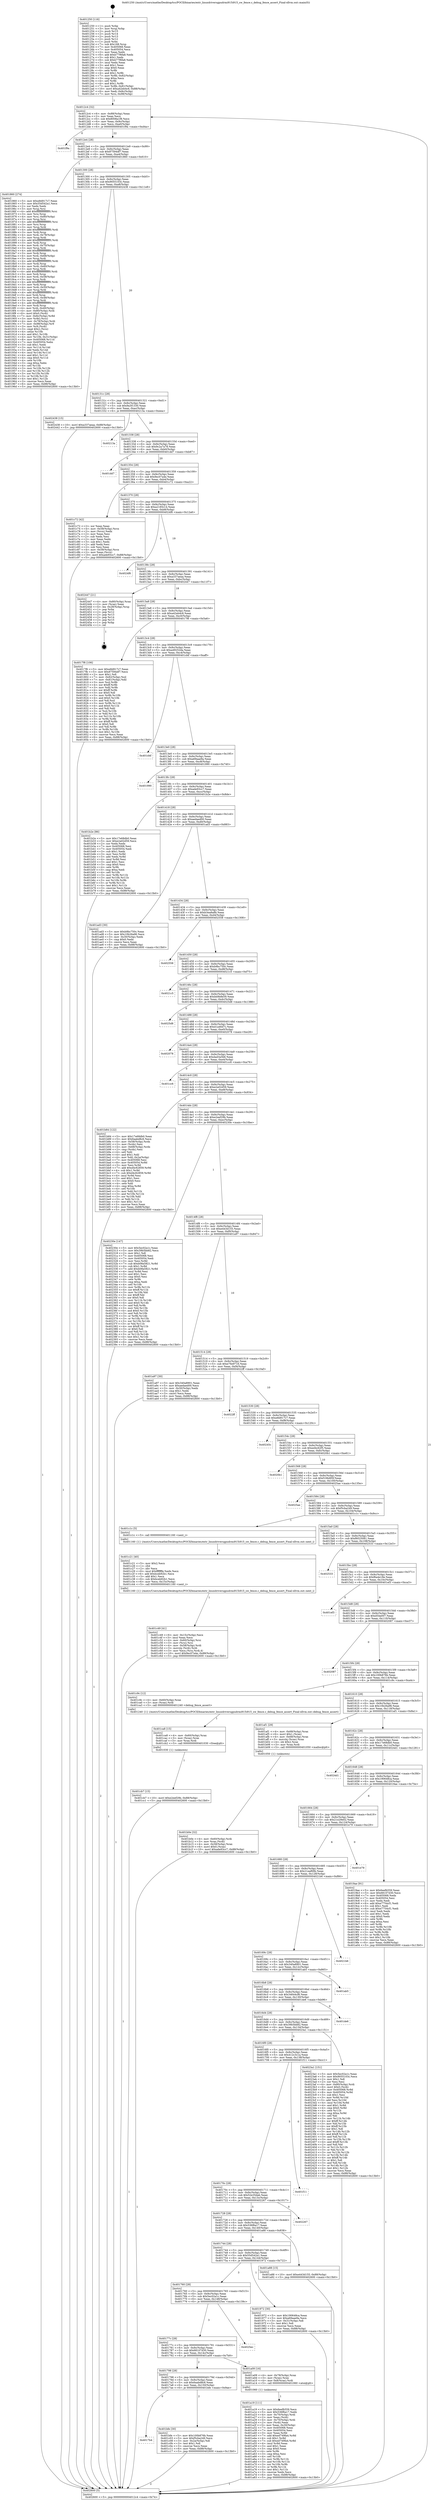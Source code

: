 digraph "0x401250" {
  label = "0x401250 (/mnt/c/Users/mathe/Desktop/tcc/POCII/binaries/extr_linuxdriversgpudrmi915i915_sw_fence.c_debug_fence_assert_Final-ollvm.out::main(0))"
  labelloc = "t"
  node[shape=record]

  Entry [label="",width=0.3,height=0.3,shape=circle,fillcolor=black,style=filled]
  "0x4012c4" [label="{
     0x4012c4 [32]\l
     | [instrs]\l
     &nbsp;&nbsp;0x4012c4 \<+6\>: mov -0x88(%rbp),%eax\l
     &nbsp;&nbsp;0x4012ca \<+2\>: mov %eax,%ecx\l
     &nbsp;&nbsp;0x4012cc \<+6\>: sub $0x8008a1f8,%ecx\l
     &nbsp;&nbsp;0x4012d2 \<+6\>: mov %eax,-0x9c(%rbp)\l
     &nbsp;&nbsp;0x4012d8 \<+6\>: mov %ecx,-0xa0(%rbp)\l
     &nbsp;&nbsp;0x4012de \<+6\>: je 0000000000401f9a \<main+0xd4a\>\l
  }"]
  "0x401f9a" [label="{
     0x401f9a\l
  }", style=dashed]
  "0x4012e4" [label="{
     0x4012e4 [28]\l
     | [instrs]\l
     &nbsp;&nbsp;0x4012e4 \<+5\>: jmp 00000000004012e9 \<main+0x99\>\l
     &nbsp;&nbsp;0x4012e9 \<+6\>: mov -0x9c(%rbp),%eax\l
     &nbsp;&nbsp;0x4012ef \<+5\>: sub $0x87594df7,%eax\l
     &nbsp;&nbsp;0x4012f4 \<+6\>: mov %eax,-0xa4(%rbp)\l
     &nbsp;&nbsp;0x4012fa \<+6\>: je 0000000000401860 \<main+0x610\>\l
  }"]
  Exit [label="",width=0.3,height=0.3,shape=circle,fillcolor=black,style=filled,peripheries=2]
  "0x401860" [label="{
     0x401860 [274]\l
     | [instrs]\l
     &nbsp;&nbsp;0x401860 \<+5\>: mov $0xe8d917c7,%eax\l
     &nbsp;&nbsp;0x401865 \<+5\>: mov $0x55d542a1,%ecx\l
     &nbsp;&nbsp;0x40186a \<+2\>: xor %edx,%edx\l
     &nbsp;&nbsp;0x40186c \<+3\>: mov %rsp,%rsi\l
     &nbsp;&nbsp;0x40186f \<+4\>: add $0xfffffffffffffff0,%rsi\l
     &nbsp;&nbsp;0x401873 \<+3\>: mov %rsi,%rsp\l
     &nbsp;&nbsp;0x401876 \<+4\>: mov %rsi,-0x80(%rbp)\l
     &nbsp;&nbsp;0x40187a \<+3\>: mov %rsp,%rsi\l
     &nbsp;&nbsp;0x40187d \<+4\>: add $0xfffffffffffffff0,%rsi\l
     &nbsp;&nbsp;0x401881 \<+3\>: mov %rsi,%rsp\l
     &nbsp;&nbsp;0x401884 \<+3\>: mov %rsp,%rdi\l
     &nbsp;&nbsp;0x401887 \<+4\>: add $0xfffffffffffffff0,%rdi\l
     &nbsp;&nbsp;0x40188b \<+3\>: mov %rdi,%rsp\l
     &nbsp;&nbsp;0x40188e \<+4\>: mov %rdi,-0x78(%rbp)\l
     &nbsp;&nbsp;0x401892 \<+3\>: mov %rsp,%rdi\l
     &nbsp;&nbsp;0x401895 \<+4\>: add $0xfffffffffffffff0,%rdi\l
     &nbsp;&nbsp;0x401899 \<+3\>: mov %rdi,%rsp\l
     &nbsp;&nbsp;0x40189c \<+4\>: mov %rdi,-0x70(%rbp)\l
     &nbsp;&nbsp;0x4018a0 \<+3\>: mov %rsp,%rdi\l
     &nbsp;&nbsp;0x4018a3 \<+4\>: add $0xfffffffffffffff0,%rdi\l
     &nbsp;&nbsp;0x4018a7 \<+3\>: mov %rdi,%rsp\l
     &nbsp;&nbsp;0x4018aa \<+4\>: mov %rdi,-0x68(%rbp)\l
     &nbsp;&nbsp;0x4018ae \<+3\>: mov %rsp,%rdi\l
     &nbsp;&nbsp;0x4018b1 \<+4\>: add $0xfffffffffffffff0,%rdi\l
     &nbsp;&nbsp;0x4018b5 \<+3\>: mov %rdi,%rsp\l
     &nbsp;&nbsp;0x4018b8 \<+4\>: mov %rdi,-0x60(%rbp)\l
     &nbsp;&nbsp;0x4018bc \<+3\>: mov %rsp,%rdi\l
     &nbsp;&nbsp;0x4018bf \<+4\>: add $0xfffffffffffffff0,%rdi\l
     &nbsp;&nbsp;0x4018c3 \<+3\>: mov %rdi,%rsp\l
     &nbsp;&nbsp;0x4018c6 \<+4\>: mov %rdi,-0x58(%rbp)\l
     &nbsp;&nbsp;0x4018ca \<+3\>: mov %rsp,%rdi\l
     &nbsp;&nbsp;0x4018cd \<+4\>: add $0xfffffffffffffff0,%rdi\l
     &nbsp;&nbsp;0x4018d1 \<+3\>: mov %rdi,%rsp\l
     &nbsp;&nbsp;0x4018d4 \<+4\>: mov %rdi,-0x50(%rbp)\l
     &nbsp;&nbsp;0x4018d8 \<+3\>: mov %rsp,%rdi\l
     &nbsp;&nbsp;0x4018db \<+4\>: add $0xfffffffffffffff0,%rdi\l
     &nbsp;&nbsp;0x4018df \<+3\>: mov %rdi,%rsp\l
     &nbsp;&nbsp;0x4018e2 \<+4\>: mov %rdi,-0x48(%rbp)\l
     &nbsp;&nbsp;0x4018e6 \<+3\>: mov %rsp,%rdi\l
     &nbsp;&nbsp;0x4018e9 \<+4\>: add $0xfffffffffffffff0,%rdi\l
     &nbsp;&nbsp;0x4018ed \<+3\>: mov %rdi,%rsp\l
     &nbsp;&nbsp;0x4018f0 \<+4\>: mov %rdi,-0x40(%rbp)\l
     &nbsp;&nbsp;0x4018f4 \<+4\>: mov -0x80(%rbp),%rdi\l
     &nbsp;&nbsp;0x4018f8 \<+6\>: movl $0x0,(%rdi)\l
     &nbsp;&nbsp;0x4018fe \<+7\>: mov -0x8c(%rbp),%r8d\l
     &nbsp;&nbsp;0x401905 \<+3\>: mov %r8d,(%rsi)\l
     &nbsp;&nbsp;0x401908 \<+4\>: mov -0x78(%rbp),%rdi\l
     &nbsp;&nbsp;0x40190c \<+7\>: mov -0x98(%rbp),%r9\l
     &nbsp;&nbsp;0x401913 \<+3\>: mov %r9,(%rdi)\l
     &nbsp;&nbsp;0x401916 \<+3\>: cmpl $0x2,(%rsi)\l
     &nbsp;&nbsp;0x401919 \<+4\>: setne %r10b\l
     &nbsp;&nbsp;0x40191d \<+4\>: and $0x1,%r10b\l
     &nbsp;&nbsp;0x401921 \<+4\>: mov %r10b,-0x31(%rbp)\l
     &nbsp;&nbsp;0x401925 \<+8\>: mov 0x405068,%r11d\l
     &nbsp;&nbsp;0x40192d \<+7\>: mov 0x405054,%ebx\l
     &nbsp;&nbsp;0x401934 \<+3\>: sub $0x1,%edx\l
     &nbsp;&nbsp;0x401937 \<+3\>: mov %r11d,%r14d\l
     &nbsp;&nbsp;0x40193a \<+3\>: add %edx,%r14d\l
     &nbsp;&nbsp;0x40193d \<+4\>: imul %r14d,%r11d\l
     &nbsp;&nbsp;0x401941 \<+4\>: and $0x1,%r11d\l
     &nbsp;&nbsp;0x401945 \<+4\>: cmp $0x0,%r11d\l
     &nbsp;&nbsp;0x401949 \<+4\>: sete %r10b\l
     &nbsp;&nbsp;0x40194d \<+3\>: cmp $0xa,%ebx\l
     &nbsp;&nbsp;0x401950 \<+4\>: setl %r15b\l
     &nbsp;&nbsp;0x401954 \<+3\>: mov %r10b,%r12b\l
     &nbsp;&nbsp;0x401957 \<+3\>: and %r15b,%r12b\l
     &nbsp;&nbsp;0x40195a \<+3\>: xor %r15b,%r10b\l
     &nbsp;&nbsp;0x40195d \<+3\>: or %r10b,%r12b\l
     &nbsp;&nbsp;0x401960 \<+4\>: test $0x1,%r12b\l
     &nbsp;&nbsp;0x401964 \<+3\>: cmovne %ecx,%eax\l
     &nbsp;&nbsp;0x401967 \<+6\>: mov %eax,-0x88(%rbp)\l
     &nbsp;&nbsp;0x40196d \<+5\>: jmp 0000000000402600 \<main+0x13b0\>\l
  }"]
  "0x401300" [label="{
     0x401300 [28]\l
     | [instrs]\l
     &nbsp;&nbsp;0x401300 \<+5\>: jmp 0000000000401305 \<main+0xb5\>\l
     &nbsp;&nbsp;0x401305 \<+6\>: mov -0x9c(%rbp),%eax\l
     &nbsp;&nbsp;0x40130b \<+5\>: sub $0x9055103c,%eax\l
     &nbsp;&nbsp;0x401310 \<+6\>: mov %eax,-0xa8(%rbp)\l
     &nbsp;&nbsp;0x401316 \<+6\>: je 0000000000402438 \<main+0x11e8\>\l
  }"]
  "0x401cb7" [label="{
     0x401cb7 [15]\l
     | [instrs]\l
     &nbsp;&nbsp;0x401cb7 \<+10\>: movl $0xe2eef29b,-0x88(%rbp)\l
     &nbsp;&nbsp;0x401cc1 \<+5\>: jmp 0000000000402600 \<main+0x13b0\>\l
  }"]
  "0x402438" [label="{
     0x402438 [15]\l
     | [instrs]\l
     &nbsp;&nbsp;0x402438 \<+10\>: movl $0xa337aeaa,-0x88(%rbp)\l
     &nbsp;&nbsp;0x402442 \<+5\>: jmp 0000000000402600 \<main+0x13b0\>\l
  }"]
  "0x40131c" [label="{
     0x40131c [28]\l
     | [instrs]\l
     &nbsp;&nbsp;0x40131c \<+5\>: jmp 0000000000401321 \<main+0xd1\>\l
     &nbsp;&nbsp;0x401321 \<+6\>: mov -0x9c(%rbp),%eax\l
     &nbsp;&nbsp;0x401327 \<+5\>: sub $0x9a3f1330,%eax\l
     &nbsp;&nbsp;0x40132c \<+6\>: mov %eax,-0xac(%rbp)\l
     &nbsp;&nbsp;0x401332 \<+6\>: je 000000000040213a \<main+0xeea\>\l
  }"]
  "0x401ca8" [label="{
     0x401ca8 [15]\l
     | [instrs]\l
     &nbsp;&nbsp;0x401ca8 \<+4\>: mov -0x60(%rbp),%rax\l
     &nbsp;&nbsp;0x401cac \<+3\>: mov (%rax),%rax\l
     &nbsp;&nbsp;0x401caf \<+3\>: mov %rax,%rdi\l
     &nbsp;&nbsp;0x401cb2 \<+5\>: call 0000000000401030 \<free@plt\>\l
     | [calls]\l
     &nbsp;&nbsp;0x401030 \{1\} (unknown)\l
  }"]
  "0x40213a" [label="{
     0x40213a\l
  }", style=dashed]
  "0x401338" [label="{
     0x401338 [28]\l
     | [instrs]\l
     &nbsp;&nbsp;0x401338 \<+5\>: jmp 000000000040133d \<main+0xed\>\l
     &nbsp;&nbsp;0x40133d \<+6\>: mov -0x9c(%rbp),%eax\l
     &nbsp;&nbsp;0x401343 \<+5\>: sub $0x9c2a7a78,%eax\l
     &nbsp;&nbsp;0x401348 \<+6\>: mov %eax,-0xb0(%rbp)\l
     &nbsp;&nbsp;0x40134e \<+6\>: je 0000000000401dd7 \<main+0xb87\>\l
  }"]
  "0x401c49" [label="{
     0x401c49 [41]\l
     | [instrs]\l
     &nbsp;&nbsp;0x401c49 \<+6\>: mov -0x15c(%rbp),%ecx\l
     &nbsp;&nbsp;0x401c4f \<+3\>: imul %eax,%ecx\l
     &nbsp;&nbsp;0x401c52 \<+4\>: mov -0x60(%rbp),%rsi\l
     &nbsp;&nbsp;0x401c56 \<+3\>: mov (%rsi),%rsi\l
     &nbsp;&nbsp;0x401c59 \<+4\>: mov -0x58(%rbp),%rdi\l
     &nbsp;&nbsp;0x401c5d \<+3\>: movslq (%rdi),%rdi\l
     &nbsp;&nbsp;0x401c60 \<+3\>: mov %ecx,(%rsi,%rdi,4)\l
     &nbsp;&nbsp;0x401c63 \<+10\>: movl $0x9ec07a4e,-0x88(%rbp)\l
     &nbsp;&nbsp;0x401c6d \<+5\>: jmp 0000000000402600 \<main+0x13b0\>\l
  }"]
  "0x401dd7" [label="{
     0x401dd7\l
  }", style=dashed]
  "0x401354" [label="{
     0x401354 [28]\l
     | [instrs]\l
     &nbsp;&nbsp;0x401354 \<+5\>: jmp 0000000000401359 \<main+0x109\>\l
     &nbsp;&nbsp;0x401359 \<+6\>: mov -0x9c(%rbp),%eax\l
     &nbsp;&nbsp;0x40135f \<+5\>: sub $0x9ec07a4e,%eax\l
     &nbsp;&nbsp;0x401364 \<+6\>: mov %eax,-0xb4(%rbp)\l
     &nbsp;&nbsp;0x40136a \<+6\>: je 0000000000401c72 \<main+0xa22\>\l
  }"]
  "0x401c21" [label="{
     0x401c21 [40]\l
     | [instrs]\l
     &nbsp;&nbsp;0x401c21 \<+5\>: mov $0x2,%ecx\l
     &nbsp;&nbsp;0x401c26 \<+1\>: cltd\l
     &nbsp;&nbsp;0x401c27 \<+2\>: idiv %ecx\l
     &nbsp;&nbsp;0x401c29 \<+6\>: imul $0xfffffffe,%edx,%ecx\l
     &nbsp;&nbsp;0x401c2f \<+6\>: add $0xbceb92b1,%ecx\l
     &nbsp;&nbsp;0x401c35 \<+3\>: add $0x1,%ecx\l
     &nbsp;&nbsp;0x401c38 \<+6\>: sub $0xbceb92b1,%ecx\l
     &nbsp;&nbsp;0x401c3e \<+6\>: mov %ecx,-0x15c(%rbp)\l
     &nbsp;&nbsp;0x401c44 \<+5\>: call 0000000000401160 \<next_i\>\l
     | [calls]\l
     &nbsp;&nbsp;0x401160 \{1\} (/mnt/c/Users/mathe/Desktop/tcc/POCII/binaries/extr_linuxdriversgpudrmi915i915_sw_fence.c_debug_fence_assert_Final-ollvm.out::next_i)\l
  }"]
  "0x401c72" [label="{
     0x401c72 [42]\l
     | [instrs]\l
     &nbsp;&nbsp;0x401c72 \<+2\>: xor %eax,%eax\l
     &nbsp;&nbsp;0x401c74 \<+4\>: mov -0x58(%rbp),%rcx\l
     &nbsp;&nbsp;0x401c78 \<+2\>: mov (%rcx),%edx\l
     &nbsp;&nbsp;0x401c7a \<+2\>: mov %eax,%esi\l
     &nbsp;&nbsp;0x401c7c \<+2\>: sub %edx,%esi\l
     &nbsp;&nbsp;0x401c7e \<+2\>: mov %eax,%edx\l
     &nbsp;&nbsp;0x401c80 \<+3\>: sub $0x1,%edx\l
     &nbsp;&nbsp;0x401c83 \<+2\>: add %edx,%esi\l
     &nbsp;&nbsp;0x401c85 \<+2\>: sub %esi,%eax\l
     &nbsp;&nbsp;0x401c87 \<+4\>: mov -0x58(%rbp),%rcx\l
     &nbsp;&nbsp;0x401c8b \<+2\>: mov %eax,(%rcx)\l
     &nbsp;&nbsp;0x401c8d \<+10\>: movl $0xade93cc7,-0x88(%rbp)\l
     &nbsp;&nbsp;0x401c97 \<+5\>: jmp 0000000000402600 \<main+0x13b0\>\l
  }"]
  "0x401370" [label="{
     0x401370 [28]\l
     | [instrs]\l
     &nbsp;&nbsp;0x401370 \<+5\>: jmp 0000000000401375 \<main+0x125\>\l
     &nbsp;&nbsp;0x401375 \<+6\>: mov -0x9c(%rbp),%eax\l
     &nbsp;&nbsp;0x40137b \<+5\>: sub $0xa2185c14,%eax\l
     &nbsp;&nbsp;0x401380 \<+6\>: mov %eax,-0xb8(%rbp)\l
     &nbsp;&nbsp;0x401386 \<+6\>: je 00000000004024f6 \<main+0x12a6\>\l
  }"]
  "0x4017b4" [label="{
     0x4017b4\l
  }", style=dashed]
  "0x4024f6" [label="{
     0x4024f6\l
  }", style=dashed]
  "0x40138c" [label="{
     0x40138c [28]\l
     | [instrs]\l
     &nbsp;&nbsp;0x40138c \<+5\>: jmp 0000000000401391 \<main+0x141\>\l
     &nbsp;&nbsp;0x401391 \<+6\>: mov -0x9c(%rbp),%eax\l
     &nbsp;&nbsp;0x401397 \<+5\>: sub $0xa337aeaa,%eax\l
     &nbsp;&nbsp;0x40139c \<+6\>: mov %eax,-0xbc(%rbp)\l
     &nbsp;&nbsp;0x4013a2 \<+6\>: je 0000000000402447 \<main+0x11f7\>\l
  }"]
  "0x401bfe" [label="{
     0x401bfe [30]\l
     | [instrs]\l
     &nbsp;&nbsp;0x401bfe \<+5\>: mov $0x100b876b,%eax\l
     &nbsp;&nbsp;0x401c03 \<+5\>: mov $0xf5cba249,%ecx\l
     &nbsp;&nbsp;0x401c08 \<+3\>: mov -0x2a(%rbp),%dl\l
     &nbsp;&nbsp;0x401c0b \<+3\>: test $0x1,%dl\l
     &nbsp;&nbsp;0x401c0e \<+3\>: cmovne %ecx,%eax\l
     &nbsp;&nbsp;0x401c11 \<+6\>: mov %eax,-0x88(%rbp)\l
     &nbsp;&nbsp;0x401c17 \<+5\>: jmp 0000000000402600 \<main+0x13b0\>\l
  }"]
  "0x402447" [label="{
     0x402447 [21]\l
     | [instrs]\l
     &nbsp;&nbsp;0x402447 \<+4\>: mov -0x80(%rbp),%rax\l
     &nbsp;&nbsp;0x40244b \<+2\>: mov (%rax),%eax\l
     &nbsp;&nbsp;0x40244d \<+4\>: lea -0x28(%rbp),%rsp\l
     &nbsp;&nbsp;0x402451 \<+1\>: pop %rbx\l
     &nbsp;&nbsp;0x402452 \<+2\>: pop %r12\l
     &nbsp;&nbsp;0x402454 \<+2\>: pop %r13\l
     &nbsp;&nbsp;0x402456 \<+2\>: pop %r14\l
     &nbsp;&nbsp;0x402458 \<+2\>: pop %r15\l
     &nbsp;&nbsp;0x40245a \<+1\>: pop %rbp\l
     &nbsp;&nbsp;0x40245b \<+1\>: ret\l
  }"]
  "0x4013a8" [label="{
     0x4013a8 [28]\l
     | [instrs]\l
     &nbsp;&nbsp;0x4013a8 \<+5\>: jmp 00000000004013ad \<main+0x15d\>\l
     &nbsp;&nbsp;0x4013ad \<+6\>: mov -0x9c(%rbp),%eax\l
     &nbsp;&nbsp;0x4013b3 \<+5\>: sub $0xa42eb4c6,%eax\l
     &nbsp;&nbsp;0x4013b8 \<+6\>: mov %eax,-0xc0(%rbp)\l
     &nbsp;&nbsp;0x4013be \<+6\>: je 00000000004017f6 \<main+0x5a6\>\l
  }"]
  "0x401b0e" [label="{
     0x401b0e [32]\l
     | [instrs]\l
     &nbsp;&nbsp;0x401b0e \<+4\>: mov -0x60(%rbp),%rdi\l
     &nbsp;&nbsp;0x401b12 \<+3\>: mov %rax,(%rdi)\l
     &nbsp;&nbsp;0x401b15 \<+4\>: mov -0x58(%rbp),%rax\l
     &nbsp;&nbsp;0x401b19 \<+6\>: movl $0x0,(%rax)\l
     &nbsp;&nbsp;0x401b1f \<+10\>: movl $0xade93cc7,-0x88(%rbp)\l
     &nbsp;&nbsp;0x401b29 \<+5\>: jmp 0000000000402600 \<main+0x13b0\>\l
  }"]
  "0x4017f6" [label="{
     0x4017f6 [106]\l
     | [instrs]\l
     &nbsp;&nbsp;0x4017f6 \<+5\>: mov $0xe8d917c7,%eax\l
     &nbsp;&nbsp;0x4017fb \<+5\>: mov $0x87594df7,%ecx\l
     &nbsp;&nbsp;0x401800 \<+2\>: mov $0x1,%dl\l
     &nbsp;&nbsp;0x401802 \<+7\>: mov -0x82(%rbp),%sil\l
     &nbsp;&nbsp;0x401809 \<+7\>: mov -0x81(%rbp),%dil\l
     &nbsp;&nbsp;0x401810 \<+3\>: mov %sil,%r8b\l
     &nbsp;&nbsp;0x401813 \<+4\>: xor $0xff,%r8b\l
     &nbsp;&nbsp;0x401817 \<+3\>: mov %dil,%r9b\l
     &nbsp;&nbsp;0x40181a \<+4\>: xor $0xff,%r9b\l
     &nbsp;&nbsp;0x40181e \<+3\>: xor $0x0,%dl\l
     &nbsp;&nbsp;0x401821 \<+3\>: mov %r8b,%r10b\l
     &nbsp;&nbsp;0x401824 \<+4\>: and $0x0,%r10b\l
     &nbsp;&nbsp;0x401828 \<+3\>: and %dl,%sil\l
     &nbsp;&nbsp;0x40182b \<+3\>: mov %r9b,%r11b\l
     &nbsp;&nbsp;0x40182e \<+4\>: and $0x0,%r11b\l
     &nbsp;&nbsp;0x401832 \<+3\>: and %dl,%dil\l
     &nbsp;&nbsp;0x401835 \<+3\>: or %sil,%r10b\l
     &nbsp;&nbsp;0x401838 \<+3\>: or %dil,%r11b\l
     &nbsp;&nbsp;0x40183b \<+3\>: xor %r11b,%r10b\l
     &nbsp;&nbsp;0x40183e \<+3\>: or %r9b,%r8b\l
     &nbsp;&nbsp;0x401841 \<+4\>: xor $0xff,%r8b\l
     &nbsp;&nbsp;0x401845 \<+3\>: or $0x0,%dl\l
     &nbsp;&nbsp;0x401848 \<+3\>: and %dl,%r8b\l
     &nbsp;&nbsp;0x40184b \<+3\>: or %r8b,%r10b\l
     &nbsp;&nbsp;0x40184e \<+4\>: test $0x1,%r10b\l
     &nbsp;&nbsp;0x401852 \<+3\>: cmovne %ecx,%eax\l
     &nbsp;&nbsp;0x401855 \<+6\>: mov %eax,-0x88(%rbp)\l
     &nbsp;&nbsp;0x40185b \<+5\>: jmp 0000000000402600 \<main+0x13b0\>\l
  }"]
  "0x4013c4" [label="{
     0x4013c4 [28]\l
     | [instrs]\l
     &nbsp;&nbsp;0x4013c4 \<+5\>: jmp 00000000004013c9 \<main+0x179\>\l
     &nbsp;&nbsp;0x4013c9 \<+6\>: mov -0x9c(%rbp),%eax\l
     &nbsp;&nbsp;0x4013cf \<+5\>: sub $0xa49252da,%eax\l
     &nbsp;&nbsp;0x4013d4 \<+6\>: mov %eax,-0xc4(%rbp)\l
     &nbsp;&nbsp;0x4013da \<+6\>: je 0000000000401d4f \<main+0xaff\>\l
  }"]
  "0x402600" [label="{
     0x402600 [5]\l
     | [instrs]\l
     &nbsp;&nbsp;0x402600 \<+5\>: jmp 00000000004012c4 \<main+0x74\>\l
  }"]
  "0x401250" [label="{
     0x401250 [116]\l
     | [instrs]\l
     &nbsp;&nbsp;0x401250 \<+1\>: push %rbp\l
     &nbsp;&nbsp;0x401251 \<+3\>: mov %rsp,%rbp\l
     &nbsp;&nbsp;0x401254 \<+2\>: push %r15\l
     &nbsp;&nbsp;0x401256 \<+2\>: push %r14\l
     &nbsp;&nbsp;0x401258 \<+2\>: push %r13\l
     &nbsp;&nbsp;0x40125a \<+2\>: push %r12\l
     &nbsp;&nbsp;0x40125c \<+1\>: push %rbx\l
     &nbsp;&nbsp;0x40125d \<+7\>: sub $0x168,%rsp\l
     &nbsp;&nbsp;0x401264 \<+7\>: mov 0x405068,%eax\l
     &nbsp;&nbsp;0x40126b \<+7\>: mov 0x405054,%ecx\l
     &nbsp;&nbsp;0x401272 \<+2\>: mov %eax,%edx\l
     &nbsp;&nbsp;0x401274 \<+6\>: add $0xb77f6fa8,%edx\l
     &nbsp;&nbsp;0x40127a \<+3\>: sub $0x1,%edx\l
     &nbsp;&nbsp;0x40127d \<+6\>: sub $0xb77f6fa8,%edx\l
     &nbsp;&nbsp;0x401283 \<+3\>: imul %edx,%eax\l
     &nbsp;&nbsp;0x401286 \<+3\>: and $0x1,%eax\l
     &nbsp;&nbsp;0x401289 \<+3\>: cmp $0x0,%eax\l
     &nbsp;&nbsp;0x40128c \<+4\>: sete %r8b\l
     &nbsp;&nbsp;0x401290 \<+4\>: and $0x1,%r8b\l
     &nbsp;&nbsp;0x401294 \<+7\>: mov %r8b,-0x82(%rbp)\l
     &nbsp;&nbsp;0x40129b \<+3\>: cmp $0xa,%ecx\l
     &nbsp;&nbsp;0x40129e \<+4\>: setl %r8b\l
     &nbsp;&nbsp;0x4012a2 \<+4\>: and $0x1,%r8b\l
     &nbsp;&nbsp;0x4012a6 \<+7\>: mov %r8b,-0x81(%rbp)\l
     &nbsp;&nbsp;0x4012ad \<+10\>: movl $0xa42eb4c6,-0x88(%rbp)\l
     &nbsp;&nbsp;0x4012b7 \<+6\>: mov %edi,-0x8c(%rbp)\l
     &nbsp;&nbsp;0x4012bd \<+7\>: mov %rsi,-0x98(%rbp)\l
  }"]
  "0x401a19" [label="{
     0x401a19 [111]\l
     | [instrs]\l
     &nbsp;&nbsp;0x401a19 \<+5\>: mov $0x6eefb559,%ecx\l
     &nbsp;&nbsp;0x401a1e \<+5\>: mov $0x536f6a17,%edx\l
     &nbsp;&nbsp;0x401a23 \<+4\>: mov -0x70(%rbp),%rdi\l
     &nbsp;&nbsp;0x401a27 \<+2\>: mov %eax,(%rdi)\l
     &nbsp;&nbsp;0x401a29 \<+4\>: mov -0x70(%rbp),%rdi\l
     &nbsp;&nbsp;0x401a2d \<+2\>: mov (%rdi),%eax\l
     &nbsp;&nbsp;0x401a2f \<+3\>: mov %eax,-0x30(%rbp)\l
     &nbsp;&nbsp;0x401a32 \<+7\>: mov 0x405068,%eax\l
     &nbsp;&nbsp;0x401a39 \<+7\>: mov 0x405054,%esi\l
     &nbsp;&nbsp;0x401a40 \<+3\>: mov %eax,%r8d\l
     &nbsp;&nbsp;0x401a43 \<+7\>: add $0xed749fa4,%r8d\l
     &nbsp;&nbsp;0x401a4a \<+4\>: sub $0x1,%r8d\l
     &nbsp;&nbsp;0x401a4e \<+7\>: sub $0xed749fa4,%r8d\l
     &nbsp;&nbsp;0x401a55 \<+4\>: imul %r8d,%eax\l
     &nbsp;&nbsp;0x401a59 \<+3\>: and $0x1,%eax\l
     &nbsp;&nbsp;0x401a5c \<+3\>: cmp $0x0,%eax\l
     &nbsp;&nbsp;0x401a5f \<+4\>: sete %r9b\l
     &nbsp;&nbsp;0x401a63 \<+3\>: cmp $0xa,%esi\l
     &nbsp;&nbsp;0x401a66 \<+4\>: setl %r10b\l
     &nbsp;&nbsp;0x401a6a \<+3\>: mov %r9b,%r11b\l
     &nbsp;&nbsp;0x401a6d \<+3\>: and %r10b,%r11b\l
     &nbsp;&nbsp;0x401a70 \<+3\>: xor %r10b,%r9b\l
     &nbsp;&nbsp;0x401a73 \<+3\>: or %r9b,%r11b\l
     &nbsp;&nbsp;0x401a76 \<+4\>: test $0x1,%r11b\l
     &nbsp;&nbsp;0x401a7a \<+3\>: cmovne %edx,%ecx\l
     &nbsp;&nbsp;0x401a7d \<+6\>: mov %ecx,-0x88(%rbp)\l
     &nbsp;&nbsp;0x401a83 \<+5\>: jmp 0000000000402600 \<main+0x13b0\>\l
  }"]
  "0x401798" [label="{
     0x401798 [28]\l
     | [instrs]\l
     &nbsp;&nbsp;0x401798 \<+5\>: jmp 000000000040179d \<main+0x54d\>\l
     &nbsp;&nbsp;0x40179d \<+6\>: mov -0x9c(%rbp),%eax\l
     &nbsp;&nbsp;0x4017a3 \<+5\>: sub $0x6aabd8c6,%eax\l
     &nbsp;&nbsp;0x4017a8 \<+6\>: mov %eax,-0x150(%rbp)\l
     &nbsp;&nbsp;0x4017ae \<+6\>: je 0000000000401bfe \<main+0x9ae\>\l
  }"]
  "0x401d4f" [label="{
     0x401d4f\l
  }", style=dashed]
  "0x4013e0" [label="{
     0x4013e0 [28]\l
     | [instrs]\l
     &nbsp;&nbsp;0x4013e0 \<+5\>: jmp 00000000004013e5 \<main+0x195\>\l
     &nbsp;&nbsp;0x4013e5 \<+6\>: mov -0x9c(%rbp),%eax\l
     &nbsp;&nbsp;0x4013eb \<+5\>: sub $0xa69aae9a,%eax\l
     &nbsp;&nbsp;0x4013f0 \<+6\>: mov %eax,-0xc8(%rbp)\l
     &nbsp;&nbsp;0x4013f6 \<+6\>: je 0000000000401990 \<main+0x740\>\l
  }"]
  "0x401a09" [label="{
     0x401a09 [16]\l
     | [instrs]\l
     &nbsp;&nbsp;0x401a09 \<+4\>: mov -0x78(%rbp),%rax\l
     &nbsp;&nbsp;0x401a0d \<+3\>: mov (%rax),%rax\l
     &nbsp;&nbsp;0x401a10 \<+4\>: mov 0x8(%rax),%rdi\l
     &nbsp;&nbsp;0x401a14 \<+5\>: call 0000000000401060 \<atoi@plt\>\l
     | [calls]\l
     &nbsp;&nbsp;0x401060 \{1\} (unknown)\l
  }"]
  "0x401990" [label="{
     0x401990\l
  }", style=dashed]
  "0x4013fc" [label="{
     0x4013fc [28]\l
     | [instrs]\l
     &nbsp;&nbsp;0x4013fc \<+5\>: jmp 0000000000401401 \<main+0x1b1\>\l
     &nbsp;&nbsp;0x401401 \<+6\>: mov -0x9c(%rbp),%eax\l
     &nbsp;&nbsp;0x401407 \<+5\>: sub $0xade93cc7,%eax\l
     &nbsp;&nbsp;0x40140c \<+6\>: mov %eax,-0xcc(%rbp)\l
     &nbsp;&nbsp;0x401412 \<+6\>: je 0000000000401b2e \<main+0x8de\>\l
  }"]
  "0x40177c" [label="{
     0x40177c [28]\l
     | [instrs]\l
     &nbsp;&nbsp;0x40177c \<+5\>: jmp 0000000000401781 \<main+0x531\>\l
     &nbsp;&nbsp;0x401781 \<+6\>: mov -0x9c(%rbp),%eax\l
     &nbsp;&nbsp;0x401787 \<+5\>: sub $0x68107d30,%eax\l
     &nbsp;&nbsp;0x40178c \<+6\>: mov %eax,-0x14c(%rbp)\l
     &nbsp;&nbsp;0x401792 \<+6\>: je 0000000000401a09 \<main+0x7b9\>\l
  }"]
  "0x401b2e" [label="{
     0x401b2e [86]\l
     | [instrs]\l
     &nbsp;&nbsp;0x401b2e \<+5\>: mov $0x17e68db0,%eax\l
     &nbsp;&nbsp;0x401b33 \<+5\>: mov $0xe2a02d59,%ecx\l
     &nbsp;&nbsp;0x401b38 \<+2\>: xor %edx,%edx\l
     &nbsp;&nbsp;0x401b3a \<+7\>: mov 0x405068,%esi\l
     &nbsp;&nbsp;0x401b41 \<+7\>: mov 0x405054,%edi\l
     &nbsp;&nbsp;0x401b48 \<+3\>: sub $0x1,%edx\l
     &nbsp;&nbsp;0x401b4b \<+3\>: mov %esi,%r8d\l
     &nbsp;&nbsp;0x401b4e \<+3\>: add %edx,%r8d\l
     &nbsp;&nbsp;0x401b51 \<+4\>: imul %r8d,%esi\l
     &nbsp;&nbsp;0x401b55 \<+3\>: and $0x1,%esi\l
     &nbsp;&nbsp;0x401b58 \<+3\>: cmp $0x0,%esi\l
     &nbsp;&nbsp;0x401b5b \<+4\>: sete %r9b\l
     &nbsp;&nbsp;0x401b5f \<+3\>: cmp $0xa,%edi\l
     &nbsp;&nbsp;0x401b62 \<+4\>: setl %r10b\l
     &nbsp;&nbsp;0x401b66 \<+3\>: mov %r9b,%r11b\l
     &nbsp;&nbsp;0x401b69 \<+3\>: and %r10b,%r11b\l
     &nbsp;&nbsp;0x401b6c \<+3\>: xor %r10b,%r9b\l
     &nbsp;&nbsp;0x401b6f \<+3\>: or %r9b,%r11b\l
     &nbsp;&nbsp;0x401b72 \<+4\>: test $0x1,%r11b\l
     &nbsp;&nbsp;0x401b76 \<+3\>: cmovne %ecx,%eax\l
     &nbsp;&nbsp;0x401b79 \<+6\>: mov %eax,-0x88(%rbp)\l
     &nbsp;&nbsp;0x401b7f \<+5\>: jmp 0000000000402600 \<main+0x13b0\>\l
  }"]
  "0x401418" [label="{
     0x401418 [28]\l
     | [instrs]\l
     &nbsp;&nbsp;0x401418 \<+5\>: jmp 000000000040141d \<main+0x1cd\>\l
     &nbsp;&nbsp;0x40141d \<+6\>: mov -0x9c(%rbp),%eax\l
     &nbsp;&nbsp;0x401423 \<+5\>: sub $0xaedaed00,%eax\l
     &nbsp;&nbsp;0x401428 \<+6\>: mov %eax,-0xd0(%rbp)\l
     &nbsp;&nbsp;0x40142e \<+6\>: je 0000000000401ad3 \<main+0x883\>\l
  }"]
  "0x4025ec" [label="{
     0x4025ec\l
  }", style=dashed]
  "0x401ad3" [label="{
     0x401ad3 [30]\l
     | [instrs]\l
     &nbsp;&nbsp;0x401ad3 \<+5\>: mov $0xb9bc750c,%eax\l
     &nbsp;&nbsp;0x401ad8 \<+5\>: mov $0x10b26a96,%ecx\l
     &nbsp;&nbsp;0x401add \<+3\>: mov -0x30(%rbp),%edx\l
     &nbsp;&nbsp;0x401ae0 \<+3\>: cmp $0x0,%edx\l
     &nbsp;&nbsp;0x401ae3 \<+3\>: cmove %ecx,%eax\l
     &nbsp;&nbsp;0x401ae6 \<+6\>: mov %eax,-0x88(%rbp)\l
     &nbsp;&nbsp;0x401aec \<+5\>: jmp 0000000000402600 \<main+0x13b0\>\l
  }"]
  "0x401434" [label="{
     0x401434 [28]\l
     | [instrs]\l
     &nbsp;&nbsp;0x401434 \<+5\>: jmp 0000000000401439 \<main+0x1e9\>\l
     &nbsp;&nbsp;0x401439 \<+6\>: mov -0x9c(%rbp),%eax\l
     &nbsp;&nbsp;0x40143f \<+5\>: sub $0xb3ea8a8b,%eax\l
     &nbsp;&nbsp;0x401444 \<+6\>: mov %eax,-0xd4(%rbp)\l
     &nbsp;&nbsp;0x40144a \<+6\>: je 0000000000402558 \<main+0x1308\>\l
  }"]
  "0x401760" [label="{
     0x401760 [28]\l
     | [instrs]\l
     &nbsp;&nbsp;0x401760 \<+5\>: jmp 0000000000401765 \<main+0x515\>\l
     &nbsp;&nbsp;0x401765 \<+6\>: mov -0x9c(%rbp),%eax\l
     &nbsp;&nbsp;0x40176b \<+5\>: sub $0x5ec02a1c,%eax\l
     &nbsp;&nbsp;0x401770 \<+6\>: mov %eax,-0x148(%rbp)\l
     &nbsp;&nbsp;0x401776 \<+6\>: je 00000000004025ec \<main+0x139c\>\l
  }"]
  "0x402558" [label="{
     0x402558\l
  }", style=dashed]
  "0x401450" [label="{
     0x401450 [28]\l
     | [instrs]\l
     &nbsp;&nbsp;0x401450 \<+5\>: jmp 0000000000401455 \<main+0x205\>\l
     &nbsp;&nbsp;0x401455 \<+6\>: mov -0x9c(%rbp),%eax\l
     &nbsp;&nbsp;0x40145b \<+5\>: sub $0xb9bc750c,%eax\l
     &nbsp;&nbsp;0x401460 \<+6\>: mov %eax,-0xd8(%rbp)\l
     &nbsp;&nbsp;0x401466 \<+6\>: je 00000000004021c5 \<main+0xf75\>\l
  }"]
  "0x401972" [label="{
     0x401972 [30]\l
     | [instrs]\l
     &nbsp;&nbsp;0x401972 \<+5\>: mov $0x190648ca,%eax\l
     &nbsp;&nbsp;0x401977 \<+5\>: mov $0xa69aae9a,%ecx\l
     &nbsp;&nbsp;0x40197c \<+3\>: mov -0x31(%rbp),%dl\l
     &nbsp;&nbsp;0x40197f \<+3\>: test $0x1,%dl\l
     &nbsp;&nbsp;0x401982 \<+3\>: cmovne %ecx,%eax\l
     &nbsp;&nbsp;0x401985 \<+6\>: mov %eax,-0x88(%rbp)\l
     &nbsp;&nbsp;0x40198b \<+5\>: jmp 0000000000402600 \<main+0x13b0\>\l
  }"]
  "0x4021c5" [label="{
     0x4021c5\l
  }", style=dashed]
  "0x40146c" [label="{
     0x40146c [28]\l
     | [instrs]\l
     &nbsp;&nbsp;0x40146c \<+5\>: jmp 0000000000401471 \<main+0x221\>\l
     &nbsp;&nbsp;0x401471 \<+6\>: mov -0x9c(%rbp),%eax\l
     &nbsp;&nbsp;0x401477 \<+5\>: sub $0xbb9b8e59,%eax\l
     &nbsp;&nbsp;0x40147c \<+6\>: mov %eax,-0xdc(%rbp)\l
     &nbsp;&nbsp;0x401482 \<+6\>: je 00000000004025d8 \<main+0x1388\>\l
  }"]
  "0x401744" [label="{
     0x401744 [28]\l
     | [instrs]\l
     &nbsp;&nbsp;0x401744 \<+5\>: jmp 0000000000401749 \<main+0x4f9\>\l
     &nbsp;&nbsp;0x401749 \<+6\>: mov -0x9c(%rbp),%eax\l
     &nbsp;&nbsp;0x40174f \<+5\>: sub $0x55d542a1,%eax\l
     &nbsp;&nbsp;0x401754 \<+6\>: mov %eax,-0x144(%rbp)\l
     &nbsp;&nbsp;0x40175a \<+6\>: je 0000000000401972 \<main+0x722\>\l
  }"]
  "0x4025d8" [label="{
     0x4025d8\l
  }", style=dashed]
  "0x401488" [label="{
     0x401488 [28]\l
     | [instrs]\l
     &nbsp;&nbsp;0x401488 \<+5\>: jmp 000000000040148d \<main+0x23d\>\l
     &nbsp;&nbsp;0x40148d \<+6\>: mov -0x9c(%rbp),%eax\l
     &nbsp;&nbsp;0x401493 \<+5\>: sub $0xd1a46d7c,%eax\l
     &nbsp;&nbsp;0x401498 \<+6\>: mov %eax,-0xe0(%rbp)\l
     &nbsp;&nbsp;0x40149e \<+6\>: je 0000000000402078 \<main+0xe28\>\l
  }"]
  "0x401a88" [label="{
     0x401a88 [15]\l
     | [instrs]\l
     &nbsp;&nbsp;0x401a88 \<+10\>: movl $0xe443d155,-0x88(%rbp)\l
     &nbsp;&nbsp;0x401a92 \<+5\>: jmp 0000000000402600 \<main+0x13b0\>\l
  }"]
  "0x402078" [label="{
     0x402078\l
  }", style=dashed]
  "0x4014a4" [label="{
     0x4014a4 [28]\l
     | [instrs]\l
     &nbsp;&nbsp;0x4014a4 \<+5\>: jmp 00000000004014a9 \<main+0x259\>\l
     &nbsp;&nbsp;0x4014a9 \<+6\>: mov -0x9c(%rbp),%eax\l
     &nbsp;&nbsp;0x4014af \<+5\>: sub $0xdad3a5b6,%eax\l
     &nbsp;&nbsp;0x4014b4 \<+6\>: mov %eax,-0xe4(%rbp)\l
     &nbsp;&nbsp;0x4014ba \<+6\>: je 0000000000401cc6 \<main+0xa76\>\l
  }"]
  "0x401728" [label="{
     0x401728 [28]\l
     | [instrs]\l
     &nbsp;&nbsp;0x401728 \<+5\>: jmp 000000000040172d \<main+0x4dd\>\l
     &nbsp;&nbsp;0x40172d \<+6\>: mov -0x9c(%rbp),%eax\l
     &nbsp;&nbsp;0x401733 \<+5\>: sub $0x536f6a17,%eax\l
     &nbsp;&nbsp;0x401738 \<+6\>: mov %eax,-0x140(%rbp)\l
     &nbsp;&nbsp;0x40173e \<+6\>: je 0000000000401a88 \<main+0x838\>\l
  }"]
  "0x401cc6" [label="{
     0x401cc6\l
  }", style=dashed]
  "0x4014c0" [label="{
     0x4014c0 [28]\l
     | [instrs]\l
     &nbsp;&nbsp;0x4014c0 \<+5\>: jmp 00000000004014c5 \<main+0x275\>\l
     &nbsp;&nbsp;0x4014c5 \<+6\>: mov -0x9c(%rbp),%eax\l
     &nbsp;&nbsp;0x4014cb \<+5\>: sub $0xe2a02d59,%eax\l
     &nbsp;&nbsp;0x4014d0 \<+6\>: mov %eax,-0xe8(%rbp)\l
     &nbsp;&nbsp;0x4014d6 \<+6\>: je 0000000000401b84 \<main+0x934\>\l
  }"]
  "0x402267" [label="{
     0x402267\l
  }", style=dashed]
  "0x401b84" [label="{
     0x401b84 [122]\l
     | [instrs]\l
     &nbsp;&nbsp;0x401b84 \<+5\>: mov $0x17e68db0,%eax\l
     &nbsp;&nbsp;0x401b89 \<+5\>: mov $0x6aabd8c6,%ecx\l
     &nbsp;&nbsp;0x401b8e \<+4\>: mov -0x58(%rbp),%rdx\l
     &nbsp;&nbsp;0x401b92 \<+2\>: mov (%rdx),%esi\l
     &nbsp;&nbsp;0x401b94 \<+4\>: mov -0x68(%rbp),%rdx\l
     &nbsp;&nbsp;0x401b98 \<+2\>: cmp (%rdx),%esi\l
     &nbsp;&nbsp;0x401b9a \<+4\>: setl %dil\l
     &nbsp;&nbsp;0x401b9e \<+4\>: and $0x1,%dil\l
     &nbsp;&nbsp;0x401ba2 \<+4\>: mov %dil,-0x2a(%rbp)\l
     &nbsp;&nbsp;0x401ba6 \<+7\>: mov 0x405068,%esi\l
     &nbsp;&nbsp;0x401bad \<+8\>: mov 0x405054,%r8d\l
     &nbsp;&nbsp;0x401bb5 \<+3\>: mov %esi,%r9d\l
     &nbsp;&nbsp;0x401bb8 \<+7\>: add $0xd4c62859,%r9d\l
     &nbsp;&nbsp;0x401bbf \<+4\>: sub $0x1,%r9d\l
     &nbsp;&nbsp;0x401bc3 \<+7\>: sub $0xd4c62859,%r9d\l
     &nbsp;&nbsp;0x401bca \<+4\>: imul %r9d,%esi\l
     &nbsp;&nbsp;0x401bce \<+3\>: and $0x1,%esi\l
     &nbsp;&nbsp;0x401bd1 \<+3\>: cmp $0x0,%esi\l
     &nbsp;&nbsp;0x401bd4 \<+4\>: sete %dil\l
     &nbsp;&nbsp;0x401bd8 \<+4\>: cmp $0xa,%r8d\l
     &nbsp;&nbsp;0x401bdc \<+4\>: setl %r10b\l
     &nbsp;&nbsp;0x401be0 \<+3\>: mov %dil,%r11b\l
     &nbsp;&nbsp;0x401be3 \<+3\>: and %r10b,%r11b\l
     &nbsp;&nbsp;0x401be6 \<+3\>: xor %r10b,%dil\l
     &nbsp;&nbsp;0x401be9 \<+3\>: or %dil,%r11b\l
     &nbsp;&nbsp;0x401bec \<+4\>: test $0x1,%r11b\l
     &nbsp;&nbsp;0x401bf0 \<+3\>: cmovne %ecx,%eax\l
     &nbsp;&nbsp;0x401bf3 \<+6\>: mov %eax,-0x88(%rbp)\l
     &nbsp;&nbsp;0x401bf9 \<+5\>: jmp 0000000000402600 \<main+0x13b0\>\l
  }"]
  "0x4014dc" [label="{
     0x4014dc [28]\l
     | [instrs]\l
     &nbsp;&nbsp;0x4014dc \<+5\>: jmp 00000000004014e1 \<main+0x291\>\l
     &nbsp;&nbsp;0x4014e1 \<+6\>: mov -0x9c(%rbp),%eax\l
     &nbsp;&nbsp;0x4014e7 \<+5\>: sub $0xe2eef29b,%eax\l
     &nbsp;&nbsp;0x4014ec \<+6\>: mov %eax,-0xec(%rbp)\l
     &nbsp;&nbsp;0x4014f2 \<+6\>: je 000000000040230e \<main+0x10be\>\l
  }"]
  "0x40170c" [label="{
     0x40170c [28]\l
     | [instrs]\l
     &nbsp;&nbsp;0x40170c \<+5\>: jmp 0000000000401711 \<main+0x4c1\>\l
     &nbsp;&nbsp;0x401711 \<+6\>: mov -0x9c(%rbp),%eax\l
     &nbsp;&nbsp;0x401717 \<+5\>: sub $0x52e35dab,%eax\l
     &nbsp;&nbsp;0x40171c \<+6\>: mov %eax,-0x13c(%rbp)\l
     &nbsp;&nbsp;0x401722 \<+6\>: je 0000000000402267 \<main+0x1017\>\l
  }"]
  "0x40230e" [label="{
     0x40230e [147]\l
     | [instrs]\l
     &nbsp;&nbsp;0x40230e \<+5\>: mov $0x5ec02a1c,%eax\l
     &nbsp;&nbsp;0x402313 \<+5\>: mov $0x39b5bb82,%ecx\l
     &nbsp;&nbsp;0x402318 \<+2\>: mov $0x1,%dl\l
     &nbsp;&nbsp;0x40231a \<+7\>: mov 0x405068,%esi\l
     &nbsp;&nbsp;0x402321 \<+7\>: mov 0x405054,%edi\l
     &nbsp;&nbsp;0x402328 \<+3\>: mov %esi,%r8d\l
     &nbsp;&nbsp;0x40232b \<+7\>: sub $0xb08a5821,%r8d\l
     &nbsp;&nbsp;0x402332 \<+4\>: sub $0x1,%r8d\l
     &nbsp;&nbsp;0x402336 \<+7\>: add $0xb08a5821,%r8d\l
     &nbsp;&nbsp;0x40233d \<+4\>: imul %r8d,%esi\l
     &nbsp;&nbsp;0x402341 \<+3\>: and $0x1,%esi\l
     &nbsp;&nbsp;0x402344 \<+3\>: cmp $0x0,%esi\l
     &nbsp;&nbsp;0x402347 \<+4\>: sete %r9b\l
     &nbsp;&nbsp;0x40234b \<+3\>: cmp $0xa,%edi\l
     &nbsp;&nbsp;0x40234e \<+4\>: setl %r10b\l
     &nbsp;&nbsp;0x402352 \<+3\>: mov %r9b,%r11b\l
     &nbsp;&nbsp;0x402355 \<+4\>: xor $0xff,%r11b\l
     &nbsp;&nbsp;0x402359 \<+3\>: mov %r10b,%bl\l
     &nbsp;&nbsp;0x40235c \<+3\>: xor $0xff,%bl\l
     &nbsp;&nbsp;0x40235f \<+3\>: xor $0x0,%dl\l
     &nbsp;&nbsp;0x402362 \<+3\>: mov %r11b,%r14b\l
     &nbsp;&nbsp;0x402365 \<+4\>: and $0x0,%r14b\l
     &nbsp;&nbsp;0x402369 \<+3\>: and %dl,%r9b\l
     &nbsp;&nbsp;0x40236c \<+3\>: mov %bl,%r15b\l
     &nbsp;&nbsp;0x40236f \<+4\>: and $0x0,%r15b\l
     &nbsp;&nbsp;0x402373 \<+3\>: and %dl,%r10b\l
     &nbsp;&nbsp;0x402376 \<+3\>: or %r9b,%r14b\l
     &nbsp;&nbsp;0x402379 \<+3\>: or %r10b,%r15b\l
     &nbsp;&nbsp;0x40237c \<+3\>: xor %r15b,%r14b\l
     &nbsp;&nbsp;0x40237f \<+3\>: or %bl,%r11b\l
     &nbsp;&nbsp;0x402382 \<+4\>: xor $0xff,%r11b\l
     &nbsp;&nbsp;0x402386 \<+3\>: or $0x0,%dl\l
     &nbsp;&nbsp;0x402389 \<+3\>: and %dl,%r11b\l
     &nbsp;&nbsp;0x40238c \<+3\>: or %r11b,%r14b\l
     &nbsp;&nbsp;0x40238f \<+4\>: test $0x1,%r14b\l
     &nbsp;&nbsp;0x402393 \<+3\>: cmovne %ecx,%eax\l
     &nbsp;&nbsp;0x402396 \<+6\>: mov %eax,-0x88(%rbp)\l
     &nbsp;&nbsp;0x40239c \<+5\>: jmp 0000000000402600 \<main+0x13b0\>\l
  }"]
  "0x4014f8" [label="{
     0x4014f8 [28]\l
     | [instrs]\l
     &nbsp;&nbsp;0x4014f8 \<+5\>: jmp 00000000004014fd \<main+0x2ad\>\l
     &nbsp;&nbsp;0x4014fd \<+6\>: mov -0x9c(%rbp),%eax\l
     &nbsp;&nbsp;0x401503 \<+5\>: sub $0xe443d155,%eax\l
     &nbsp;&nbsp;0x401508 \<+6\>: mov %eax,-0xf0(%rbp)\l
     &nbsp;&nbsp;0x40150e \<+6\>: je 0000000000401a97 \<main+0x847\>\l
  }"]
  "0x401f11" [label="{
     0x401f11\l
  }", style=dashed]
  "0x401a97" [label="{
     0x401a97 [30]\l
     | [instrs]\l
     &nbsp;&nbsp;0x401a97 \<+5\>: mov $0x340a8901,%eax\l
     &nbsp;&nbsp;0x401a9c \<+5\>: mov $0xaedaed00,%ecx\l
     &nbsp;&nbsp;0x401aa1 \<+3\>: mov -0x30(%rbp),%edx\l
     &nbsp;&nbsp;0x401aa4 \<+3\>: cmp $0x1,%edx\l
     &nbsp;&nbsp;0x401aa7 \<+3\>: cmovl %ecx,%eax\l
     &nbsp;&nbsp;0x401aaa \<+6\>: mov %eax,-0x88(%rbp)\l
     &nbsp;&nbsp;0x401ab0 \<+5\>: jmp 0000000000402600 \<main+0x13b0\>\l
  }"]
  "0x401514" [label="{
     0x401514 [28]\l
     | [instrs]\l
     &nbsp;&nbsp;0x401514 \<+5\>: jmp 0000000000401519 \<main+0x2c9\>\l
     &nbsp;&nbsp;0x401519 \<+6\>: mov -0x9c(%rbp),%eax\l
     &nbsp;&nbsp;0x40151f \<+5\>: sub $0xe76e9716,%eax\l
     &nbsp;&nbsp;0x401524 \<+6\>: mov %eax,-0xf4(%rbp)\l
     &nbsp;&nbsp;0x40152a \<+6\>: je 00000000004022ff \<main+0x10af\>\l
  }"]
  "0x4016f0" [label="{
     0x4016f0 [28]\l
     | [instrs]\l
     &nbsp;&nbsp;0x4016f0 \<+5\>: jmp 00000000004016f5 \<main+0x4a5\>\l
     &nbsp;&nbsp;0x4016f5 \<+6\>: mov -0x9c(%rbp),%eax\l
     &nbsp;&nbsp;0x4016fb \<+5\>: sub $0x412c3c1a,%eax\l
     &nbsp;&nbsp;0x401700 \<+6\>: mov %eax,-0x138(%rbp)\l
     &nbsp;&nbsp;0x401706 \<+6\>: je 0000000000401f11 \<main+0xcc1\>\l
  }"]
  "0x4022ff" [label="{
     0x4022ff\l
  }", style=dashed]
  "0x401530" [label="{
     0x401530 [28]\l
     | [instrs]\l
     &nbsp;&nbsp;0x401530 \<+5\>: jmp 0000000000401535 \<main+0x2e5\>\l
     &nbsp;&nbsp;0x401535 \<+6\>: mov -0x9c(%rbp),%eax\l
     &nbsp;&nbsp;0x40153b \<+5\>: sub $0xe8d917c7,%eax\l
     &nbsp;&nbsp;0x401540 \<+6\>: mov %eax,-0xf8(%rbp)\l
     &nbsp;&nbsp;0x401546 \<+6\>: je 000000000040245c \<main+0x120c\>\l
  }"]
  "0x4023a1" [label="{
     0x4023a1 [151]\l
     | [instrs]\l
     &nbsp;&nbsp;0x4023a1 \<+5\>: mov $0x5ec02a1c,%eax\l
     &nbsp;&nbsp;0x4023a6 \<+5\>: mov $0x9055103c,%ecx\l
     &nbsp;&nbsp;0x4023ab \<+2\>: mov $0x1,%dl\l
     &nbsp;&nbsp;0x4023ad \<+2\>: xor %esi,%esi\l
     &nbsp;&nbsp;0x4023af \<+4\>: mov -0x80(%rbp),%rdi\l
     &nbsp;&nbsp;0x4023b3 \<+6\>: movl $0x0,(%rdi)\l
     &nbsp;&nbsp;0x4023b9 \<+8\>: mov 0x405068,%r8d\l
     &nbsp;&nbsp;0x4023c1 \<+8\>: mov 0x405054,%r9d\l
     &nbsp;&nbsp;0x4023c9 \<+3\>: sub $0x1,%esi\l
     &nbsp;&nbsp;0x4023cc \<+3\>: mov %r8d,%r10d\l
     &nbsp;&nbsp;0x4023cf \<+3\>: add %esi,%r10d\l
     &nbsp;&nbsp;0x4023d2 \<+4\>: imul %r10d,%r8d\l
     &nbsp;&nbsp;0x4023d6 \<+4\>: and $0x1,%r8d\l
     &nbsp;&nbsp;0x4023da \<+4\>: cmp $0x0,%r8d\l
     &nbsp;&nbsp;0x4023de \<+4\>: sete %r11b\l
     &nbsp;&nbsp;0x4023e2 \<+4\>: cmp $0xa,%r9d\l
     &nbsp;&nbsp;0x4023e6 \<+3\>: setl %bl\l
     &nbsp;&nbsp;0x4023e9 \<+3\>: mov %r11b,%r14b\l
     &nbsp;&nbsp;0x4023ec \<+4\>: xor $0xff,%r14b\l
     &nbsp;&nbsp;0x4023f0 \<+3\>: mov %bl,%r15b\l
     &nbsp;&nbsp;0x4023f3 \<+4\>: xor $0xff,%r15b\l
     &nbsp;&nbsp;0x4023f7 \<+3\>: xor $0x1,%dl\l
     &nbsp;&nbsp;0x4023fa \<+3\>: mov %r14b,%r12b\l
     &nbsp;&nbsp;0x4023fd \<+4\>: and $0xff,%r12b\l
     &nbsp;&nbsp;0x402401 \<+3\>: and %dl,%r11b\l
     &nbsp;&nbsp;0x402404 \<+3\>: mov %r15b,%r13b\l
     &nbsp;&nbsp;0x402407 \<+4\>: and $0xff,%r13b\l
     &nbsp;&nbsp;0x40240b \<+2\>: and %dl,%bl\l
     &nbsp;&nbsp;0x40240d \<+3\>: or %r11b,%r12b\l
     &nbsp;&nbsp;0x402410 \<+3\>: or %bl,%r13b\l
     &nbsp;&nbsp;0x402413 \<+3\>: xor %r13b,%r12b\l
     &nbsp;&nbsp;0x402416 \<+3\>: or %r15b,%r14b\l
     &nbsp;&nbsp;0x402419 \<+4\>: xor $0xff,%r14b\l
     &nbsp;&nbsp;0x40241d \<+3\>: or $0x1,%dl\l
     &nbsp;&nbsp;0x402420 \<+3\>: and %dl,%r14b\l
     &nbsp;&nbsp;0x402423 \<+3\>: or %r14b,%r12b\l
     &nbsp;&nbsp;0x402426 \<+4\>: test $0x1,%r12b\l
     &nbsp;&nbsp;0x40242a \<+3\>: cmovne %ecx,%eax\l
     &nbsp;&nbsp;0x40242d \<+6\>: mov %eax,-0x88(%rbp)\l
     &nbsp;&nbsp;0x402433 \<+5\>: jmp 0000000000402600 \<main+0x13b0\>\l
  }"]
  "0x40245c" [label="{
     0x40245c\l
  }", style=dashed]
  "0x40154c" [label="{
     0x40154c [28]\l
     | [instrs]\l
     &nbsp;&nbsp;0x40154c \<+5\>: jmp 0000000000401551 \<main+0x301\>\l
     &nbsp;&nbsp;0x401551 \<+6\>: mov -0x9c(%rbp),%eax\l
     &nbsp;&nbsp;0x401557 \<+5\>: sub $0xed4c62f5,%eax\l
     &nbsp;&nbsp;0x40155c \<+6\>: mov %eax,-0xfc(%rbp)\l
     &nbsp;&nbsp;0x401562 \<+6\>: je 00000000004020b1 \<main+0xe61\>\l
  }"]
  "0x4016d4" [label="{
     0x4016d4 [28]\l
     | [instrs]\l
     &nbsp;&nbsp;0x4016d4 \<+5\>: jmp 00000000004016d9 \<main+0x489\>\l
     &nbsp;&nbsp;0x4016d9 \<+6\>: mov -0x9c(%rbp),%eax\l
     &nbsp;&nbsp;0x4016df \<+5\>: sub $0x39b5bb82,%eax\l
     &nbsp;&nbsp;0x4016e4 \<+6\>: mov %eax,-0x134(%rbp)\l
     &nbsp;&nbsp;0x4016ea \<+6\>: je 00000000004023a1 \<main+0x1151\>\l
  }"]
  "0x4020b1" [label="{
     0x4020b1\l
  }", style=dashed]
  "0x401568" [label="{
     0x401568 [28]\l
     | [instrs]\l
     &nbsp;&nbsp;0x401568 \<+5\>: jmp 000000000040156d \<main+0x31d\>\l
     &nbsp;&nbsp;0x40156d \<+6\>: mov -0x9c(%rbp),%eax\l
     &nbsp;&nbsp;0x401573 \<+5\>: sub $0xf106d95f,%eax\l
     &nbsp;&nbsp;0x401578 \<+6\>: mov %eax,-0x100(%rbp)\l
     &nbsp;&nbsp;0x40157e \<+6\>: je 00000000004025ae \<main+0x135e\>\l
  }"]
  "0x401de6" [label="{
     0x401de6\l
  }", style=dashed]
  "0x4025ae" [label="{
     0x4025ae\l
  }", style=dashed]
  "0x401584" [label="{
     0x401584 [28]\l
     | [instrs]\l
     &nbsp;&nbsp;0x401584 \<+5\>: jmp 0000000000401589 \<main+0x339\>\l
     &nbsp;&nbsp;0x401589 \<+6\>: mov -0x9c(%rbp),%eax\l
     &nbsp;&nbsp;0x40158f \<+5\>: sub $0xf5cba249,%eax\l
     &nbsp;&nbsp;0x401594 \<+6\>: mov %eax,-0x104(%rbp)\l
     &nbsp;&nbsp;0x40159a \<+6\>: je 0000000000401c1c \<main+0x9cc\>\l
  }"]
  "0x4016b8" [label="{
     0x4016b8 [28]\l
     | [instrs]\l
     &nbsp;&nbsp;0x4016b8 \<+5\>: jmp 00000000004016bd \<main+0x46d\>\l
     &nbsp;&nbsp;0x4016bd \<+6\>: mov -0x9c(%rbp),%eax\l
     &nbsp;&nbsp;0x4016c3 \<+5\>: sub $0x34644cf6,%eax\l
     &nbsp;&nbsp;0x4016c8 \<+6\>: mov %eax,-0x130(%rbp)\l
     &nbsp;&nbsp;0x4016ce \<+6\>: je 0000000000401de6 \<main+0xb96\>\l
  }"]
  "0x401c1c" [label="{
     0x401c1c [5]\l
     | [instrs]\l
     &nbsp;&nbsp;0x401c1c \<+5\>: call 0000000000401160 \<next_i\>\l
     | [calls]\l
     &nbsp;&nbsp;0x401160 \{1\} (/mnt/c/Users/mathe/Desktop/tcc/POCII/binaries/extr_linuxdriversgpudrmi915i915_sw_fence.c_debug_fence_assert_Final-ollvm.out::next_i)\l
  }"]
  "0x4015a0" [label="{
     0x4015a0 [28]\l
     | [instrs]\l
     &nbsp;&nbsp;0x4015a0 \<+5\>: jmp 00000000004015a5 \<main+0x355\>\l
     &nbsp;&nbsp;0x4015a5 \<+6\>: mov -0x9c(%rbp),%eax\l
     &nbsp;&nbsp;0x4015ab \<+5\>: sub $0xf6025081,%eax\l
     &nbsp;&nbsp;0x4015b0 \<+6\>: mov %eax,-0x108(%rbp)\l
     &nbsp;&nbsp;0x4015b6 \<+6\>: je 0000000000402533 \<main+0x12e3\>\l
  }"]
  "0x401ab5" [label="{
     0x401ab5\l
  }", style=dashed]
  "0x402533" [label="{
     0x402533\l
  }", style=dashed]
  "0x4015bc" [label="{
     0x4015bc [28]\l
     | [instrs]\l
     &nbsp;&nbsp;0x4015bc \<+5\>: jmp 00000000004015c1 \<main+0x371\>\l
     &nbsp;&nbsp;0x4015c1 \<+6\>: mov -0x9c(%rbp),%eax\l
     &nbsp;&nbsp;0x4015c7 \<+5\>: sub $0xf6a4e18e,%eax\l
     &nbsp;&nbsp;0x4015cc \<+6\>: mov %eax,-0x10c(%rbp)\l
     &nbsp;&nbsp;0x4015d2 \<+6\>: je 0000000000401ef3 \<main+0xca3\>\l
  }"]
  "0x40169c" [label="{
     0x40169c [28]\l
     | [instrs]\l
     &nbsp;&nbsp;0x40169c \<+5\>: jmp 00000000004016a1 \<main+0x451\>\l
     &nbsp;&nbsp;0x4016a1 \<+6\>: mov -0x9c(%rbp),%eax\l
     &nbsp;&nbsp;0x4016a7 \<+5\>: sub $0x340a8901,%eax\l
     &nbsp;&nbsp;0x4016ac \<+6\>: mov %eax,-0x12c(%rbp)\l
     &nbsp;&nbsp;0x4016b2 \<+6\>: je 0000000000401ab5 \<main+0x865\>\l
  }"]
  "0x401ef3" [label="{
     0x401ef3\l
  }", style=dashed]
  "0x4015d8" [label="{
     0x4015d8 [28]\l
     | [instrs]\l
     &nbsp;&nbsp;0x4015d8 \<+5\>: jmp 00000000004015dd \<main+0x38d\>\l
     &nbsp;&nbsp;0x4015dd \<+6\>: mov -0x9c(%rbp),%eax\l
     &nbsp;&nbsp;0x4015e3 \<+5\>: sub $0xd54a007,%eax\l
     &nbsp;&nbsp;0x4015e8 \<+6\>: mov %eax,-0x110(%rbp)\l
     &nbsp;&nbsp;0x4015ee \<+6\>: je 0000000000402087 \<main+0xe37\>\l
  }"]
  "0x4021b6" [label="{
     0x4021b6\l
  }", style=dashed]
  "0x402087" [label="{
     0x402087\l
  }", style=dashed]
  "0x4015f4" [label="{
     0x4015f4 [28]\l
     | [instrs]\l
     &nbsp;&nbsp;0x4015f4 \<+5\>: jmp 00000000004015f9 \<main+0x3a9\>\l
     &nbsp;&nbsp;0x4015f9 \<+6\>: mov -0x9c(%rbp),%eax\l
     &nbsp;&nbsp;0x4015ff \<+5\>: sub $0x100b876b,%eax\l
     &nbsp;&nbsp;0x401604 \<+6\>: mov %eax,-0x114(%rbp)\l
     &nbsp;&nbsp;0x40160a \<+6\>: je 0000000000401c9c \<main+0xa4c\>\l
  }"]
  "0x401680" [label="{
     0x401680 [28]\l
     | [instrs]\l
     &nbsp;&nbsp;0x401680 \<+5\>: jmp 0000000000401685 \<main+0x435\>\l
     &nbsp;&nbsp;0x401685 \<+6\>: mov -0x9c(%rbp),%eax\l
     &nbsp;&nbsp;0x40168b \<+5\>: sub $0x21eaf69b,%eax\l
     &nbsp;&nbsp;0x401690 \<+6\>: mov %eax,-0x128(%rbp)\l
     &nbsp;&nbsp;0x401696 \<+6\>: je 00000000004021b6 \<main+0xf66\>\l
  }"]
  "0x401c9c" [label="{
     0x401c9c [12]\l
     | [instrs]\l
     &nbsp;&nbsp;0x401c9c \<+4\>: mov -0x60(%rbp),%rax\l
     &nbsp;&nbsp;0x401ca0 \<+3\>: mov (%rax),%rdi\l
     &nbsp;&nbsp;0x401ca3 \<+5\>: call 0000000000401240 \<debug_fence_assert\>\l
     | [calls]\l
     &nbsp;&nbsp;0x401240 \{1\} (/mnt/c/Users/mathe/Desktop/tcc/POCII/binaries/extr_linuxdriversgpudrmi915i915_sw_fence.c_debug_fence_assert_Final-ollvm.out::debug_fence_assert)\l
  }"]
  "0x401610" [label="{
     0x401610 [28]\l
     | [instrs]\l
     &nbsp;&nbsp;0x401610 \<+5\>: jmp 0000000000401615 \<main+0x3c5\>\l
     &nbsp;&nbsp;0x401615 \<+6\>: mov -0x9c(%rbp),%eax\l
     &nbsp;&nbsp;0x40161b \<+5\>: sub $0x10b26a96,%eax\l
     &nbsp;&nbsp;0x401620 \<+6\>: mov %eax,-0x118(%rbp)\l
     &nbsp;&nbsp;0x401626 \<+6\>: je 0000000000401af1 \<main+0x8a1\>\l
  }"]
  "0x401e79" [label="{
     0x401e79\l
  }", style=dashed]
  "0x401af1" [label="{
     0x401af1 [29]\l
     | [instrs]\l
     &nbsp;&nbsp;0x401af1 \<+4\>: mov -0x68(%rbp),%rax\l
     &nbsp;&nbsp;0x401af5 \<+6\>: movl $0x1,(%rax)\l
     &nbsp;&nbsp;0x401afb \<+4\>: mov -0x68(%rbp),%rax\l
     &nbsp;&nbsp;0x401aff \<+3\>: movslq (%rax),%rax\l
     &nbsp;&nbsp;0x401b02 \<+4\>: shl $0x2,%rax\l
     &nbsp;&nbsp;0x401b06 \<+3\>: mov %rax,%rdi\l
     &nbsp;&nbsp;0x401b09 \<+5\>: call 0000000000401050 \<malloc@plt\>\l
     | [calls]\l
     &nbsp;&nbsp;0x401050 \{1\} (unknown)\l
  }"]
  "0x40162c" [label="{
     0x40162c [28]\l
     | [instrs]\l
     &nbsp;&nbsp;0x40162c \<+5\>: jmp 0000000000401631 \<main+0x3e1\>\l
     &nbsp;&nbsp;0x401631 \<+6\>: mov -0x9c(%rbp),%eax\l
     &nbsp;&nbsp;0x401637 \<+5\>: sub $0x17e68db0,%eax\l
     &nbsp;&nbsp;0x40163c \<+6\>: mov %eax,-0x11c(%rbp)\l
     &nbsp;&nbsp;0x401642 \<+6\>: je 00000000004024d1 \<main+0x1281\>\l
  }"]
  "0x401664" [label="{
     0x401664 [28]\l
     | [instrs]\l
     &nbsp;&nbsp;0x401664 \<+5\>: jmp 0000000000401669 \<main+0x419\>\l
     &nbsp;&nbsp;0x401669 \<+6\>: mov -0x9c(%rbp),%eax\l
     &nbsp;&nbsp;0x40166f \<+5\>: sub $0x21e29e02,%eax\l
     &nbsp;&nbsp;0x401674 \<+6\>: mov %eax,-0x124(%rbp)\l
     &nbsp;&nbsp;0x40167a \<+6\>: je 0000000000401e79 \<main+0xc29\>\l
  }"]
  "0x4024d1" [label="{
     0x4024d1\l
  }", style=dashed]
  "0x401648" [label="{
     0x401648 [28]\l
     | [instrs]\l
     &nbsp;&nbsp;0x401648 \<+5\>: jmp 000000000040164d \<main+0x3fd\>\l
     &nbsp;&nbsp;0x40164d \<+6\>: mov -0x9c(%rbp),%eax\l
     &nbsp;&nbsp;0x401653 \<+5\>: sub $0x190648ca,%eax\l
     &nbsp;&nbsp;0x401658 \<+6\>: mov %eax,-0x120(%rbp)\l
     &nbsp;&nbsp;0x40165e \<+6\>: je 00000000004019ae \<main+0x75e\>\l
  }"]
  "0x4019ae" [label="{
     0x4019ae [91]\l
     | [instrs]\l
     &nbsp;&nbsp;0x4019ae \<+5\>: mov $0x6eefb559,%eax\l
     &nbsp;&nbsp;0x4019b3 \<+5\>: mov $0x68107d30,%ecx\l
     &nbsp;&nbsp;0x4019b8 \<+7\>: mov 0x405068,%edx\l
     &nbsp;&nbsp;0x4019bf \<+7\>: mov 0x405054,%esi\l
     &nbsp;&nbsp;0x4019c6 \<+2\>: mov %edx,%edi\l
     &nbsp;&nbsp;0x4019c8 \<+6\>: add $0xe7754cf1,%edi\l
     &nbsp;&nbsp;0x4019ce \<+3\>: sub $0x1,%edi\l
     &nbsp;&nbsp;0x4019d1 \<+6\>: sub $0xe7754cf1,%edi\l
     &nbsp;&nbsp;0x4019d7 \<+3\>: imul %edi,%edx\l
     &nbsp;&nbsp;0x4019da \<+3\>: and $0x1,%edx\l
     &nbsp;&nbsp;0x4019dd \<+3\>: cmp $0x0,%edx\l
     &nbsp;&nbsp;0x4019e0 \<+4\>: sete %r8b\l
     &nbsp;&nbsp;0x4019e4 \<+3\>: cmp $0xa,%esi\l
     &nbsp;&nbsp;0x4019e7 \<+4\>: setl %r9b\l
     &nbsp;&nbsp;0x4019eb \<+3\>: mov %r8b,%r10b\l
     &nbsp;&nbsp;0x4019ee \<+3\>: and %r9b,%r10b\l
     &nbsp;&nbsp;0x4019f1 \<+3\>: xor %r9b,%r8b\l
     &nbsp;&nbsp;0x4019f4 \<+3\>: or %r8b,%r10b\l
     &nbsp;&nbsp;0x4019f7 \<+4\>: test $0x1,%r10b\l
     &nbsp;&nbsp;0x4019fb \<+3\>: cmovne %ecx,%eax\l
     &nbsp;&nbsp;0x4019fe \<+6\>: mov %eax,-0x88(%rbp)\l
     &nbsp;&nbsp;0x401a04 \<+5\>: jmp 0000000000402600 \<main+0x13b0\>\l
  }"]
  Entry -> "0x401250" [label=" 1"]
  "0x4012c4" -> "0x401f9a" [label=" 0"]
  "0x4012c4" -> "0x4012e4" [label=" 22"]
  "0x402447" -> Exit [label=" 1"]
  "0x4012e4" -> "0x401860" [label=" 1"]
  "0x4012e4" -> "0x401300" [label=" 21"]
  "0x402438" -> "0x402600" [label=" 1"]
  "0x401300" -> "0x402438" [label=" 1"]
  "0x401300" -> "0x40131c" [label=" 20"]
  "0x4023a1" -> "0x402600" [label=" 1"]
  "0x40131c" -> "0x40213a" [label=" 0"]
  "0x40131c" -> "0x401338" [label=" 20"]
  "0x40230e" -> "0x402600" [label=" 1"]
  "0x401338" -> "0x401dd7" [label=" 0"]
  "0x401338" -> "0x401354" [label=" 20"]
  "0x401cb7" -> "0x402600" [label=" 1"]
  "0x401354" -> "0x401c72" [label=" 1"]
  "0x401354" -> "0x401370" [label=" 19"]
  "0x401ca8" -> "0x401cb7" [label=" 1"]
  "0x401370" -> "0x4024f6" [label=" 0"]
  "0x401370" -> "0x40138c" [label=" 19"]
  "0x401c9c" -> "0x401ca8" [label=" 1"]
  "0x40138c" -> "0x402447" [label=" 1"]
  "0x40138c" -> "0x4013a8" [label=" 18"]
  "0x401c72" -> "0x402600" [label=" 1"]
  "0x4013a8" -> "0x4017f6" [label=" 1"]
  "0x4013a8" -> "0x4013c4" [label=" 17"]
  "0x4017f6" -> "0x402600" [label=" 1"]
  "0x401250" -> "0x4012c4" [label=" 1"]
  "0x402600" -> "0x4012c4" [label=" 21"]
  "0x401c21" -> "0x401c49" [label=" 1"]
  "0x401860" -> "0x402600" [label=" 1"]
  "0x401c1c" -> "0x401c21" [label=" 1"]
  "0x4013c4" -> "0x401d4f" [label=" 0"]
  "0x4013c4" -> "0x4013e0" [label=" 17"]
  "0x401bfe" -> "0x402600" [label=" 2"]
  "0x4013e0" -> "0x401990" [label=" 0"]
  "0x4013e0" -> "0x4013fc" [label=" 17"]
  "0x401798" -> "0x4017b4" [label=" 0"]
  "0x4013fc" -> "0x401b2e" [label=" 2"]
  "0x4013fc" -> "0x401418" [label=" 15"]
  "0x401c49" -> "0x402600" [label=" 1"]
  "0x401418" -> "0x401ad3" [label=" 1"]
  "0x401418" -> "0x401434" [label=" 14"]
  "0x401b84" -> "0x402600" [label=" 2"]
  "0x401434" -> "0x402558" [label=" 0"]
  "0x401434" -> "0x401450" [label=" 14"]
  "0x401b0e" -> "0x402600" [label=" 1"]
  "0x401450" -> "0x4021c5" [label=" 0"]
  "0x401450" -> "0x40146c" [label=" 14"]
  "0x401af1" -> "0x401b0e" [label=" 1"]
  "0x40146c" -> "0x4025d8" [label=" 0"]
  "0x40146c" -> "0x401488" [label=" 14"]
  "0x401a97" -> "0x402600" [label=" 1"]
  "0x401488" -> "0x402078" [label=" 0"]
  "0x401488" -> "0x4014a4" [label=" 14"]
  "0x401a88" -> "0x402600" [label=" 1"]
  "0x4014a4" -> "0x401cc6" [label=" 0"]
  "0x4014a4" -> "0x4014c0" [label=" 14"]
  "0x401a09" -> "0x401a19" [label=" 1"]
  "0x4014c0" -> "0x401b84" [label=" 2"]
  "0x4014c0" -> "0x4014dc" [label=" 12"]
  "0x40177c" -> "0x401798" [label=" 2"]
  "0x4014dc" -> "0x40230e" [label=" 1"]
  "0x4014dc" -> "0x4014f8" [label=" 11"]
  "0x401798" -> "0x401bfe" [label=" 2"]
  "0x4014f8" -> "0x401a97" [label=" 1"]
  "0x4014f8" -> "0x401514" [label=" 10"]
  "0x401760" -> "0x40177c" [label=" 3"]
  "0x401514" -> "0x4022ff" [label=" 0"]
  "0x401514" -> "0x401530" [label=" 10"]
  "0x401b2e" -> "0x402600" [label=" 2"]
  "0x401530" -> "0x40245c" [label=" 0"]
  "0x401530" -> "0x40154c" [label=" 10"]
  "0x4019ae" -> "0x402600" [label=" 1"]
  "0x40154c" -> "0x4020b1" [label=" 0"]
  "0x40154c" -> "0x401568" [label=" 10"]
  "0x401744" -> "0x401760" [label=" 3"]
  "0x401568" -> "0x4025ae" [label=" 0"]
  "0x401568" -> "0x401584" [label=" 10"]
  "0x401744" -> "0x401972" [label=" 1"]
  "0x401584" -> "0x401c1c" [label=" 1"]
  "0x401584" -> "0x4015a0" [label=" 9"]
  "0x401728" -> "0x401744" [label=" 4"]
  "0x4015a0" -> "0x402533" [label=" 0"]
  "0x4015a0" -> "0x4015bc" [label=" 9"]
  "0x401728" -> "0x401a88" [label=" 1"]
  "0x4015bc" -> "0x401ef3" [label=" 0"]
  "0x4015bc" -> "0x4015d8" [label=" 9"]
  "0x40170c" -> "0x401728" [label=" 5"]
  "0x4015d8" -> "0x402087" [label=" 0"]
  "0x4015d8" -> "0x4015f4" [label=" 9"]
  "0x40170c" -> "0x402267" [label=" 0"]
  "0x4015f4" -> "0x401c9c" [label=" 1"]
  "0x4015f4" -> "0x401610" [label=" 8"]
  "0x4016f0" -> "0x40170c" [label=" 5"]
  "0x401610" -> "0x401af1" [label=" 1"]
  "0x401610" -> "0x40162c" [label=" 7"]
  "0x4016f0" -> "0x401f11" [label=" 0"]
  "0x40162c" -> "0x4024d1" [label=" 0"]
  "0x40162c" -> "0x401648" [label=" 7"]
  "0x4016d4" -> "0x4016f0" [label=" 5"]
  "0x401648" -> "0x4019ae" [label=" 1"]
  "0x401648" -> "0x401664" [label=" 6"]
  "0x401760" -> "0x4025ec" [label=" 0"]
  "0x401664" -> "0x401e79" [label=" 0"]
  "0x401664" -> "0x401680" [label=" 6"]
  "0x40177c" -> "0x401a09" [label=" 1"]
  "0x401680" -> "0x4021b6" [label=" 0"]
  "0x401680" -> "0x40169c" [label=" 6"]
  "0x401a19" -> "0x402600" [label=" 1"]
  "0x40169c" -> "0x401ab5" [label=" 0"]
  "0x40169c" -> "0x4016b8" [label=" 6"]
  "0x401ad3" -> "0x402600" [label=" 1"]
  "0x4016b8" -> "0x401de6" [label=" 0"]
  "0x4016b8" -> "0x4016d4" [label=" 6"]
  "0x401972" -> "0x402600" [label=" 1"]
  "0x4016d4" -> "0x4023a1" [label=" 1"]
}
